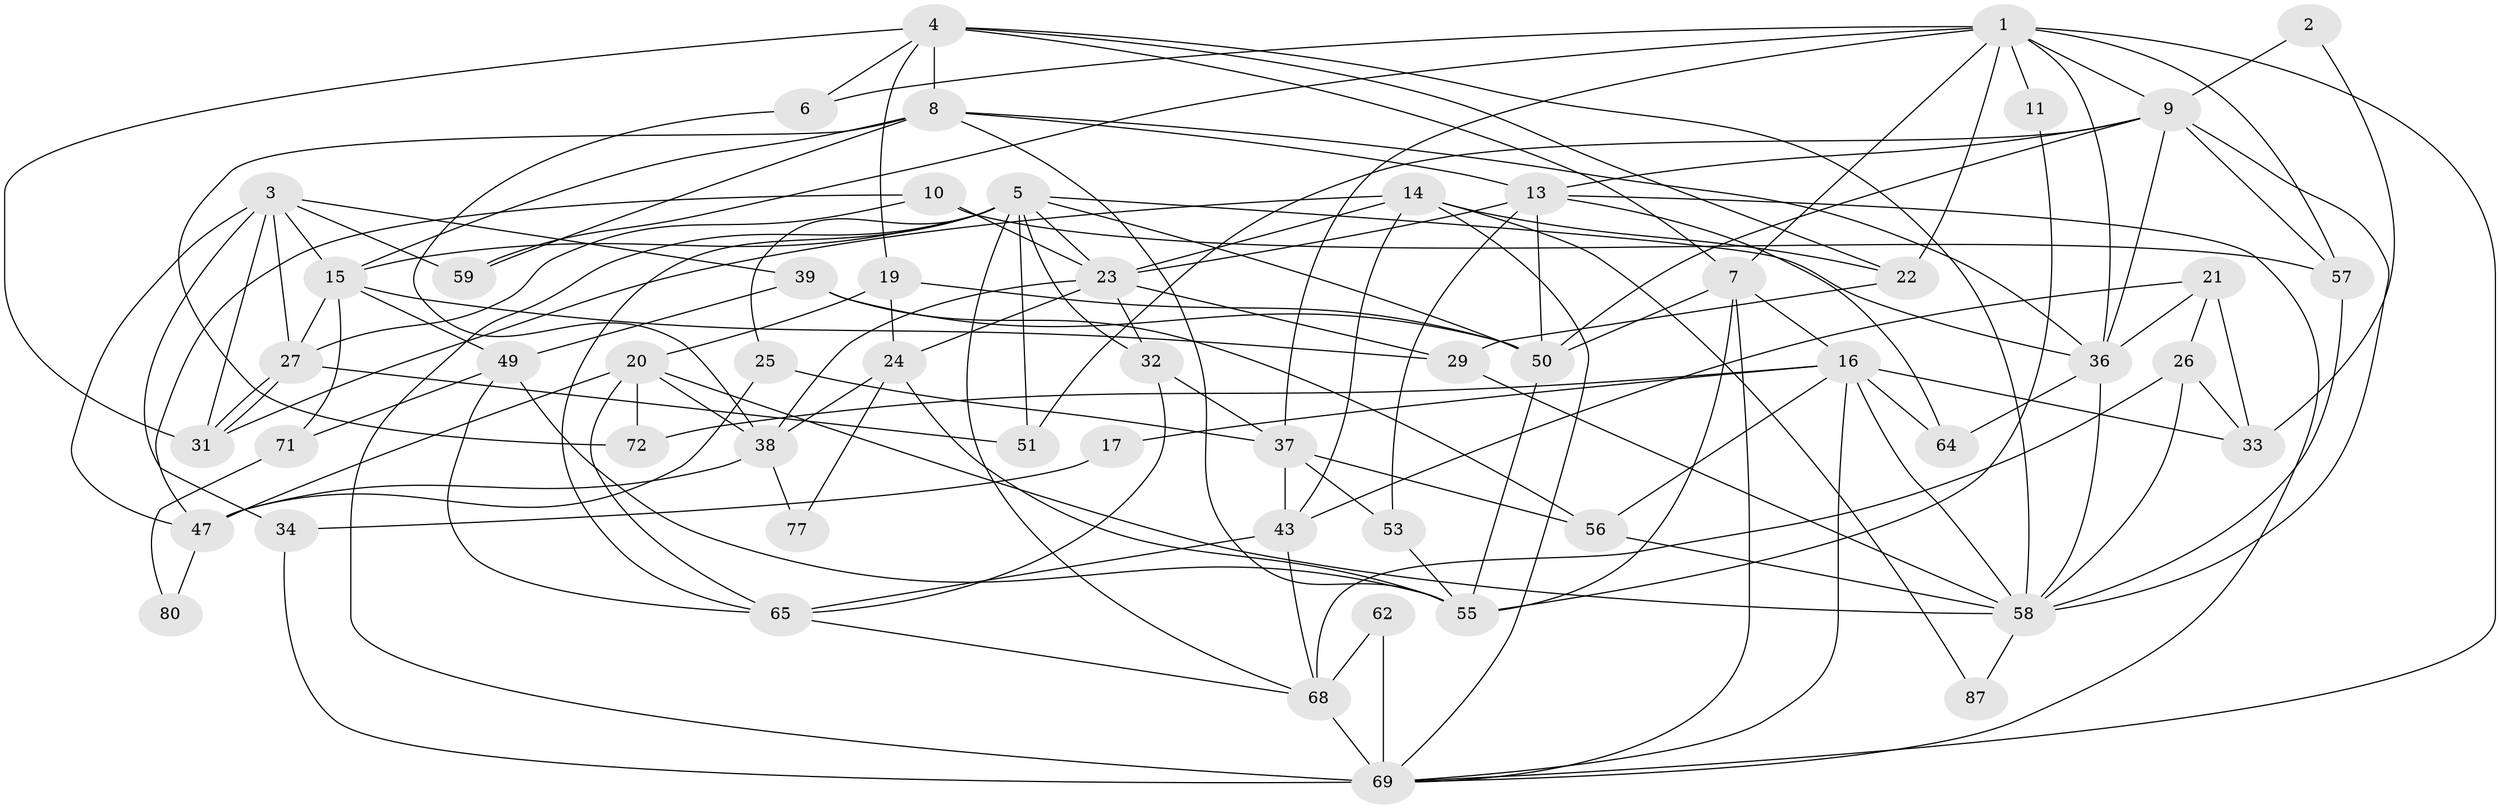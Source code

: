 // original degree distribution, {9: 0.011363636363636364, 2: 0.1590909090909091, 4: 0.29545454545454547, 6: 0.13636363636363635, 7: 0.045454545454545456, 3: 0.25, 5: 0.10227272727272728}
// Generated by graph-tools (version 1.1) at 2025/41/03/06/25 10:41:53]
// undirected, 55 vertices, 139 edges
graph export_dot {
graph [start="1"]
  node [color=gray90,style=filled];
  1 [super="+12"];
  2;
  3 [super="+18"];
  4 [super="+63"];
  5 [super="+70"];
  6;
  7 [super="+84"];
  8 [super="+88"];
  9 [super="+44"];
  10;
  11;
  13 [super="+52"];
  14 [super="+45"];
  15 [super="+30"];
  16 [super="+83"];
  17;
  19 [super="+41"];
  20 [super="+75"];
  21;
  22 [super="+46"];
  23 [super="+28"];
  24 [super="+40"];
  25;
  26 [super="+54"];
  27 [super="+82"];
  29;
  31;
  32;
  33 [super="+35"];
  34;
  36 [super="+81"];
  37 [super="+42"];
  38 [super="+61"];
  39;
  43 [super="+48"];
  47 [super="+74"];
  49 [super="+86"];
  50 [super="+60"];
  51;
  53;
  55 [super="+67"];
  56 [super="+79"];
  57 [super="+66"];
  58 [super="+78"];
  59;
  62;
  64;
  65 [super="+73"];
  68 [super="+85"];
  69 [super="+76"];
  71;
  72;
  77;
  80;
  87;
  1 -- 7;
  1 -- 6;
  1 -- 9;
  1 -- 11;
  1 -- 59;
  1 -- 36;
  1 -- 37;
  1 -- 22;
  1 -- 57;
  1 -- 69;
  2 -- 9;
  2 -- 33;
  3 -- 31;
  3 -- 34;
  3 -- 27;
  3 -- 39;
  3 -- 59;
  3 -- 47;
  3 -- 15;
  4 -- 31;
  4 -- 7;
  4 -- 6;
  4 -- 58;
  4 -- 22;
  4 -- 8;
  4 -- 19;
  5 -- 25;
  5 -- 32;
  5 -- 51;
  5 -- 65;
  5 -- 36;
  5 -- 69 [weight=2];
  5 -- 68;
  5 -- 15;
  5 -- 50;
  5 -- 23;
  6 -- 38;
  7 -- 55;
  7 -- 16;
  7 -- 69;
  7 -- 50;
  8 -- 59;
  8 -- 72;
  8 -- 36;
  8 -- 55;
  8 -- 15;
  8 -- 13;
  9 -- 57;
  9 -- 50;
  9 -- 51;
  9 -- 36;
  9 -- 58;
  9 -- 13;
  10 -- 27;
  10 -- 57;
  10 -- 47;
  10 -- 23;
  11 -- 55;
  13 -- 23;
  13 -- 53;
  13 -- 64;
  13 -- 69;
  13 -- 50;
  14 -- 23;
  14 -- 69;
  14 -- 87;
  14 -- 43;
  14 -- 22;
  14 -- 31;
  15 -- 71;
  15 -- 49;
  15 -- 27;
  15 -- 29;
  16 -- 58;
  16 -- 17;
  16 -- 56;
  16 -- 33;
  16 -- 64;
  16 -- 72;
  16 -- 69;
  17 -- 34;
  19 -- 50;
  19 -- 24;
  19 -- 20;
  20 -- 47;
  20 -- 72;
  20 -- 65;
  20 -- 58;
  20 -- 38;
  21 -- 43;
  21 -- 36;
  21 -- 33;
  21 -- 26;
  22 -- 29;
  23 -- 32;
  23 -- 38;
  23 -- 24 [weight=2];
  23 -- 29;
  24 -- 77;
  24 -- 38;
  24 -- 55;
  25 -- 37;
  25 -- 47;
  26 -- 58;
  26 -- 68;
  26 -- 33;
  27 -- 31;
  27 -- 31;
  27 -- 51;
  29 -- 58;
  32 -- 37;
  32 -- 65;
  34 -- 69;
  36 -- 64;
  36 -- 58;
  37 -- 43;
  37 -- 53;
  37 -- 56;
  38 -- 77;
  38 -- 47;
  39 -- 49;
  39 -- 56;
  39 -- 50;
  43 -- 68;
  43 -- 65;
  47 -- 80;
  49 -- 55;
  49 -- 71;
  49 -- 65;
  50 -- 55;
  53 -- 55;
  56 -- 58;
  57 -- 58;
  58 -- 87;
  62 -- 69;
  62 -- 68;
  65 -- 68;
  68 -- 69 [weight=2];
  71 -- 80;
}
